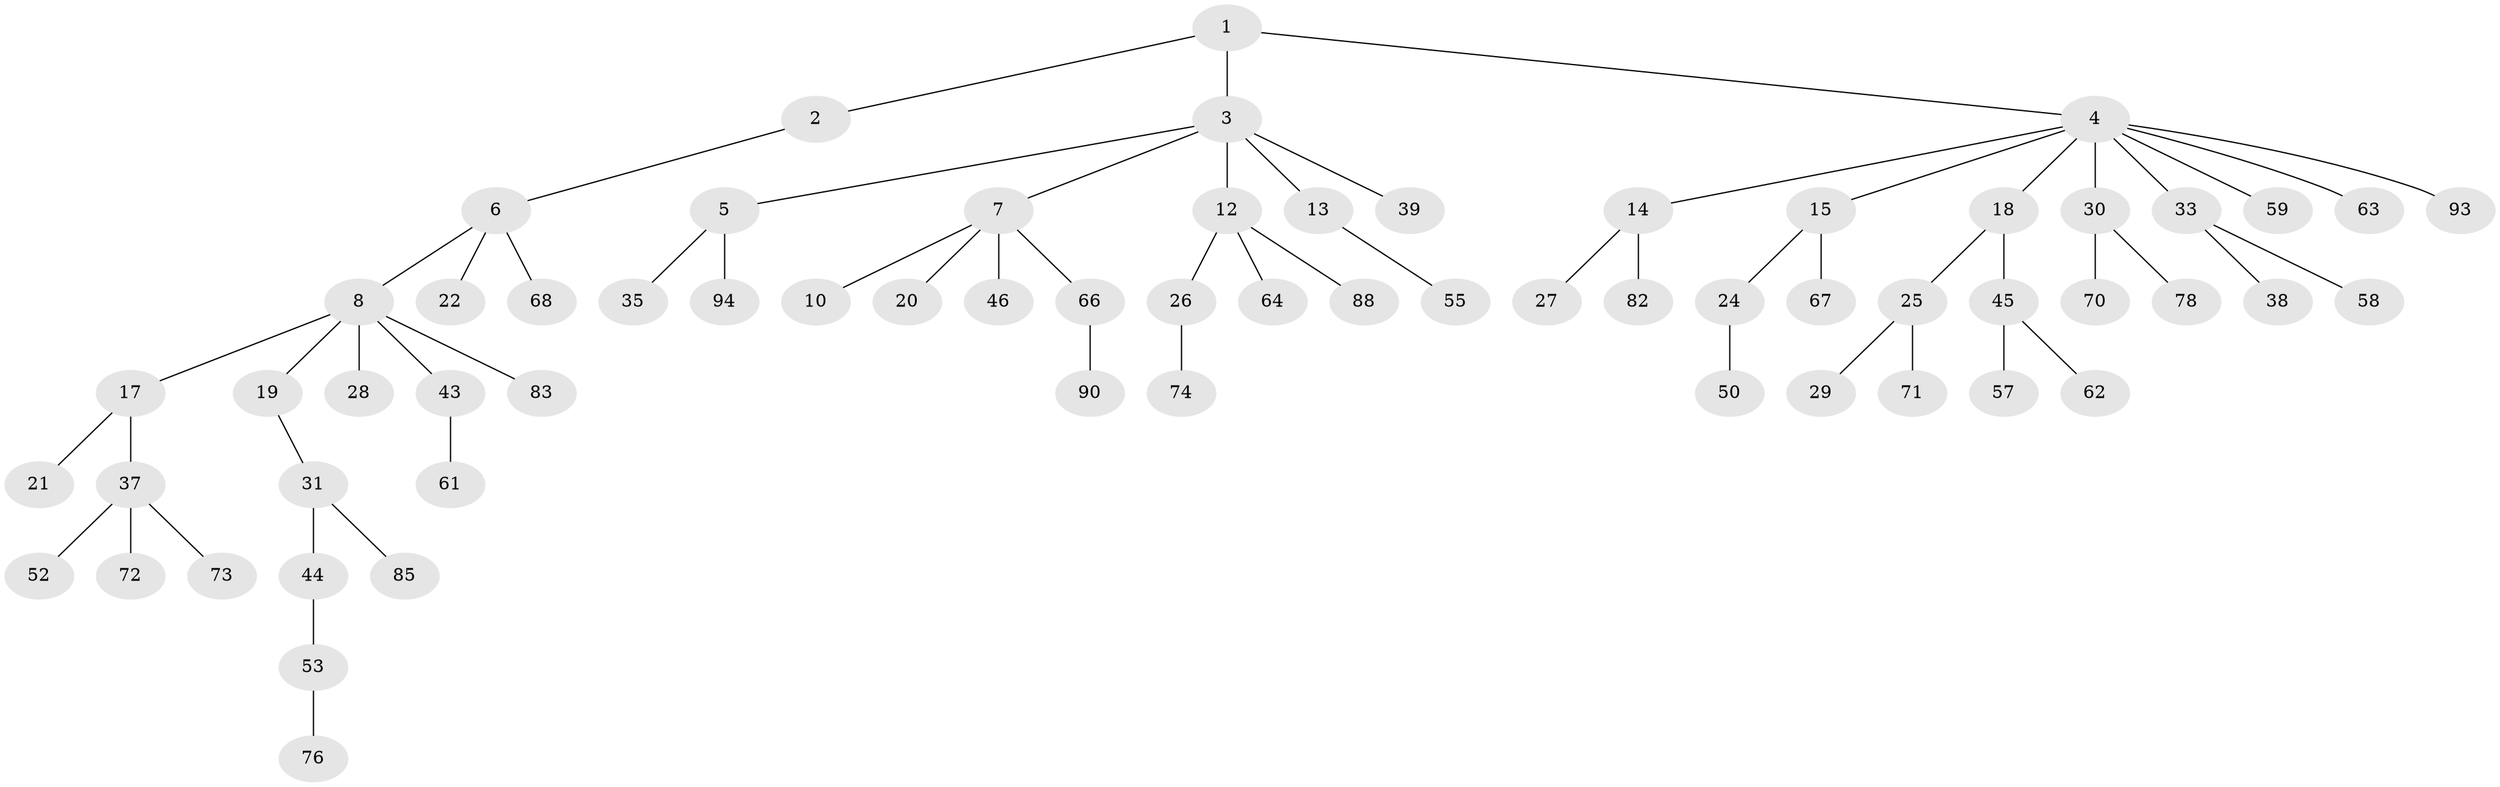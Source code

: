// Generated by graph-tools (version 1.1) at 2025/24/03/03/25 07:24:05]
// undirected, 64 vertices, 63 edges
graph export_dot {
graph [start="1"]
  node [color=gray90,style=filled];
  1;
  2 [super="+34"];
  3 [super="+75"];
  4 [super="+32"];
  5 [super="+16"];
  6;
  7 [super="+9"];
  8 [super="+23"];
  10 [super="+11"];
  12 [super="+48"];
  13;
  14 [super="+54"];
  15 [super="+51"];
  17 [super="+36"];
  18 [super="+87"];
  19 [super="+86"];
  20 [super="+84"];
  21;
  22 [super="+81"];
  24 [super="+49"];
  25 [super="+42"];
  26;
  27;
  28;
  29;
  30 [super="+40"];
  31 [super="+80"];
  33 [super="+77"];
  35 [super="+69"];
  37 [super="+41"];
  38;
  39 [super="+96"];
  43 [super="+60"];
  44;
  45 [super="+47"];
  46;
  50;
  52;
  53 [super="+56"];
  55;
  57;
  58 [super="+65"];
  59;
  61;
  62;
  63;
  64;
  66;
  67 [super="+79"];
  68;
  70;
  71;
  72 [super="+91"];
  73;
  74;
  76 [super="+92"];
  78;
  82;
  83;
  85 [super="+89"];
  88;
  90;
  93;
  94 [super="+95"];
  1 -- 2;
  1 -- 3;
  1 -- 4;
  2 -- 6;
  3 -- 5;
  3 -- 7;
  3 -- 12;
  3 -- 13;
  3 -- 39;
  4 -- 14;
  4 -- 15;
  4 -- 18;
  4 -- 30;
  4 -- 93;
  4 -- 33;
  4 -- 59;
  4 -- 63;
  5 -- 35;
  5 -- 94;
  6 -- 8;
  6 -- 22;
  6 -- 68;
  7 -- 10;
  7 -- 46;
  7 -- 66;
  7 -- 20;
  8 -- 17;
  8 -- 19;
  8 -- 43;
  8 -- 83;
  8 -- 28;
  12 -- 26;
  12 -- 64;
  12 -- 88;
  13 -- 55;
  14 -- 27;
  14 -- 82;
  15 -- 24;
  15 -- 67;
  17 -- 21;
  17 -- 37;
  18 -- 25;
  18 -- 45;
  19 -- 31;
  24 -- 50;
  25 -- 29;
  25 -- 71;
  26 -- 74;
  30 -- 70;
  30 -- 78;
  31 -- 44;
  31 -- 85;
  33 -- 38;
  33 -- 58;
  37 -- 52;
  37 -- 73;
  37 -- 72;
  43 -- 61;
  44 -- 53;
  45 -- 62;
  45 -- 57;
  53 -- 76;
  66 -- 90;
}
